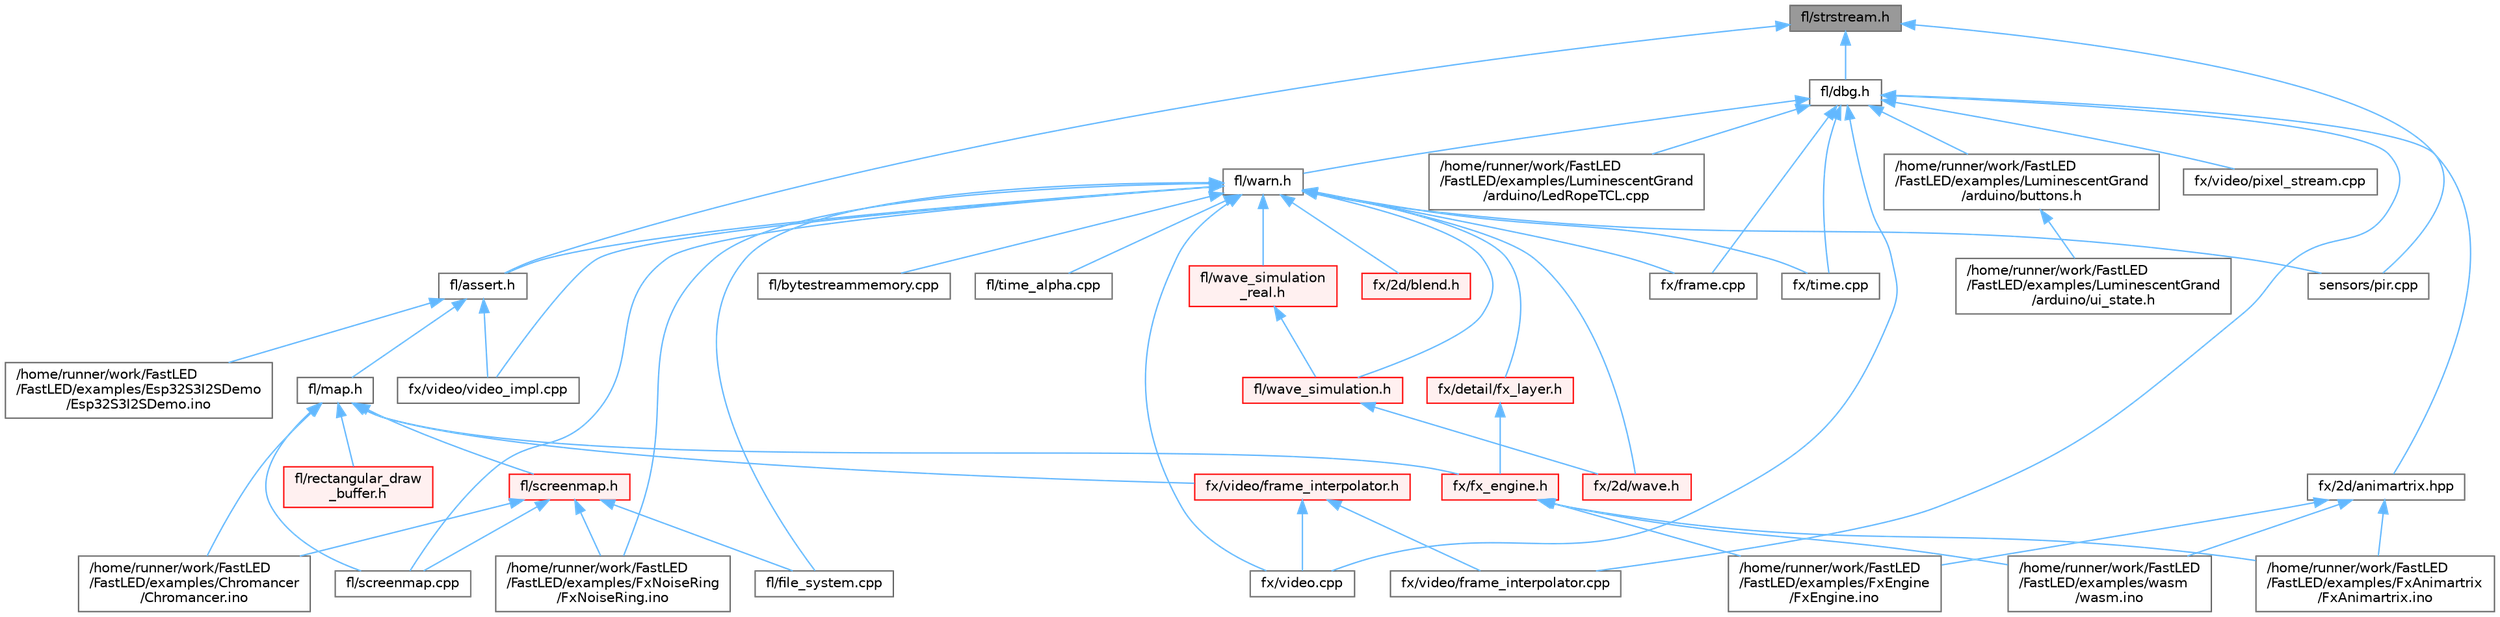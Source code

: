 digraph "fl/strstream.h"
{
 // INTERACTIVE_SVG=YES
 // LATEX_PDF_SIZE
  bgcolor="transparent";
  edge [fontname=Helvetica,fontsize=10,labelfontname=Helvetica,labelfontsize=10];
  node [fontname=Helvetica,fontsize=10,shape=box,height=0.2,width=0.4];
  Node1 [id="Node000001",label="fl/strstream.h",height=0.2,width=0.4,color="gray40", fillcolor="grey60", style="filled", fontcolor="black",tooltip=" "];
  Node1 -> Node2 [id="edge1_Node000001_Node000002",dir="back",color="steelblue1",style="solid",tooltip=" "];
  Node2 [id="Node000002",label="fl/assert.h",height=0.2,width=0.4,color="grey40", fillcolor="white", style="filled",URL="$dc/da7/assert_8h.html",tooltip=" "];
  Node2 -> Node3 [id="edge2_Node000002_Node000003",dir="back",color="steelblue1",style="solid",tooltip=" "];
  Node3 [id="Node000003",label="/home/runner/work/FastLED\l/FastLED/examples/Esp32S3I2SDemo\l/Esp32S3I2SDemo.ino",height=0.2,width=0.4,color="grey40", fillcolor="white", style="filled",URL="$db/de9/_esp32_s3_i2_s_demo_8ino.html",tooltip=" "];
  Node2 -> Node4 [id="edge3_Node000002_Node000004",dir="back",color="steelblue1",style="solid",tooltip=" "];
  Node4 [id="Node000004",label="fl/map.h",height=0.2,width=0.4,color="grey40", fillcolor="white", style="filled",URL="$dc/db7/map_8h.html",tooltip=" "];
  Node4 -> Node5 [id="edge4_Node000004_Node000005",dir="back",color="steelblue1",style="solid",tooltip=" "];
  Node5 [id="Node000005",label="/home/runner/work/FastLED\l/FastLED/examples/Chromancer\l/Chromancer.ino",height=0.2,width=0.4,color="grey40", fillcolor="white", style="filled",URL="$d1/ddb/_chromancer_8ino.html",tooltip=" "];
  Node4 -> Node6 [id="edge5_Node000004_Node000006",dir="back",color="steelblue1",style="solid",tooltip=" "];
  Node6 [id="Node000006",label="fl/rectangular_draw\l_buffer.h",height=0.2,width=0.4,color="red", fillcolor="#FFF0F0", style="filled",URL="$d9/df3/rectangular__draw__buffer_8h.html",tooltip=" "];
  Node4 -> Node8 [id="edge6_Node000004_Node000008",dir="back",color="steelblue1",style="solid",tooltip=" "];
  Node8 [id="Node000008",label="fl/screenmap.cpp",height=0.2,width=0.4,color="grey40", fillcolor="white", style="filled",URL="$d9/d6f/screenmap_8cpp.html",tooltip=" "];
  Node4 -> Node9 [id="edge7_Node000004_Node000009",dir="back",color="steelblue1",style="solid",tooltip=" "];
  Node9 [id="Node000009",label="fl/screenmap.h",height=0.2,width=0.4,color="red", fillcolor="#FFF0F0", style="filled",URL="$d7/d0d/fl_2screenmap_8h.html",tooltip=" "];
  Node9 -> Node5 [id="edge8_Node000009_Node000005",dir="back",color="steelblue1",style="solid",tooltip=" "];
  Node9 -> Node11 [id="edge9_Node000009_Node000011",dir="back",color="steelblue1",style="solid",tooltip=" "];
  Node11 [id="Node000011",label="/home/runner/work/FastLED\l/FastLED/examples/FxNoiseRing\l/FxNoiseRing.ino",height=0.2,width=0.4,color="grey40", fillcolor="white", style="filled",URL="$d3/dac/_fx_noise_ring_8ino.html",tooltip=" "];
  Node9 -> Node133 [id="edge10_Node000009_Node000133",dir="back",color="steelblue1",style="solid",tooltip=" "];
  Node133 [id="Node000133",label="fl/file_system.cpp",height=0.2,width=0.4,color="grey40", fillcolor="white", style="filled",URL="$d4/d37/file__system_8cpp.html",tooltip=" "];
  Node9 -> Node8 [id="edge11_Node000009_Node000008",dir="back",color="steelblue1",style="solid",tooltip=" "];
  Node4 -> Node136 [id="edge12_Node000004_Node000136",dir="back",color="steelblue1",style="solid",tooltip=" "];
  Node136 [id="Node000136",label="fx/fx_engine.h",height=0.2,width=0.4,color="red", fillcolor="#FFF0F0", style="filled",URL="$d9/d3c/fx__engine_8h.html",tooltip=" "];
  Node136 -> Node41 [id="edge13_Node000136_Node000041",dir="back",color="steelblue1",style="solid",tooltip=" "];
  Node41 [id="Node000041",label="/home/runner/work/FastLED\l/FastLED/examples/FxAnimartrix\l/FxAnimartrix.ino",height=0.2,width=0.4,color="grey40", fillcolor="white", style="filled",URL="$dd/d96/_fx_animartrix_8ino.html",tooltip=" "];
  Node136 -> Node44 [id="edge14_Node000136_Node000044",dir="back",color="steelblue1",style="solid",tooltip=" "];
  Node44 [id="Node000044",label="/home/runner/work/FastLED\l/FastLED/examples/FxEngine\l/FxEngine.ino",height=0.2,width=0.4,color="grey40", fillcolor="white", style="filled",URL="$d6/d35/_fx_engine_8ino.html",tooltip="Demonstrates how to use the FxEngine to switch between different effects on a 2D LED matrix."];
  Node136 -> Node78 [id="edge15_Node000136_Node000078",dir="back",color="steelblue1",style="solid",tooltip=" "];
  Node78 [id="Node000078",label="/home/runner/work/FastLED\l/FastLED/examples/wasm\l/wasm.ino",height=0.2,width=0.4,color="grey40", fillcolor="white", style="filled",URL="$d7/dd3/wasm_8ino.html",tooltip="Demonstrates an advanced ino file with multiple effects and UI elements."];
  Node4 -> Node138 [id="edge16_Node000004_Node000138",dir="back",color="steelblue1",style="solid",tooltip=" "];
  Node138 [id="Node000138",label="fx/video/frame_interpolator.h",height=0.2,width=0.4,color="red", fillcolor="#FFF0F0", style="filled",URL="$d3/dda/frame__interpolator_8h.html",tooltip=" "];
  Node138 -> Node139 [id="edge17_Node000138_Node000139",dir="back",color="steelblue1",style="solid",tooltip=" "];
  Node139 [id="Node000139",label="fx/video.cpp",height=0.2,width=0.4,color="grey40", fillcolor="white", style="filled",URL="$d0/d05/video_8cpp.html",tooltip=" "];
  Node138 -> Node140 [id="edge18_Node000138_Node000140",dir="back",color="steelblue1",style="solid",tooltip=" "];
  Node140 [id="Node000140",label="fx/video/frame_interpolator.cpp",height=0.2,width=0.4,color="grey40", fillcolor="white", style="filled",URL="$d5/da4/frame__interpolator_8cpp.html",tooltip=" "];
  Node2 -> Node142 [id="edge19_Node000002_Node000142",dir="back",color="steelblue1",style="solid",tooltip=" "];
  Node142 [id="Node000142",label="fx/video/video_impl.cpp",height=0.2,width=0.4,color="grey40", fillcolor="white", style="filled",URL="$d0/d7f/video__impl_8cpp.html",tooltip=" "];
  Node1 -> Node143 [id="edge20_Node000001_Node000143",dir="back",color="steelblue1",style="solid",tooltip=" "];
  Node143 [id="Node000143",label="fl/dbg.h",height=0.2,width=0.4,color="grey40", fillcolor="white", style="filled",URL="$d6/d01/dbg_8h.html",tooltip=" "];
  Node143 -> Node14 [id="edge21_Node000143_Node000014",dir="back",color="steelblue1",style="solid",tooltip=" "];
  Node14 [id="Node000014",label="/home/runner/work/FastLED\l/FastLED/examples/LuminescentGrand\l/arduino/LedRopeTCL.cpp",height=0.2,width=0.4,color="grey40", fillcolor="white", style="filled",URL="$d6/dc9/_led_rope_t_c_l_8cpp.html",tooltip=" "];
  Node143 -> Node144 [id="edge22_Node000143_Node000144",dir="back",color="steelblue1",style="solid",tooltip=" "];
  Node144 [id="Node000144",label="/home/runner/work/FastLED\l/FastLED/examples/LuminescentGrand\l/arduino/buttons.h",height=0.2,width=0.4,color="grey40", fillcolor="white", style="filled",URL="$de/d05/buttons_8h.html",tooltip=" "];
  Node144 -> Node145 [id="edge23_Node000144_Node000145",dir="back",color="steelblue1",style="solid",tooltip=" "];
  Node145 [id="Node000145",label="/home/runner/work/FastLED\l/FastLED/examples/LuminescentGrand\l/arduino/ui_state.h",height=0.2,width=0.4,color="grey40", fillcolor="white", style="filled",URL="$d9/da7/ui__state_8h.html",tooltip=" "];
  Node143 -> Node146 [id="edge24_Node000143_Node000146",dir="back",color="steelblue1",style="solid",tooltip=" "];
  Node146 [id="Node000146",label="fl/warn.h",height=0.2,width=0.4,color="grey40", fillcolor="white", style="filled",URL="$de/d77/warn_8h.html",tooltip=" "];
  Node146 -> Node11 [id="edge25_Node000146_Node000011",dir="back",color="steelblue1",style="solid",tooltip=" "];
  Node146 -> Node2 [id="edge26_Node000146_Node000002",dir="back",color="steelblue1",style="solid",tooltip=" "];
  Node146 -> Node147 [id="edge27_Node000146_Node000147",dir="back",color="steelblue1",style="solid",tooltip=" "];
  Node147 [id="Node000147",label="fl/bytestreammemory.cpp",height=0.2,width=0.4,color="grey40", fillcolor="white", style="filled",URL="$de/d95/bytestreammemory_8cpp.html",tooltip=" "];
  Node146 -> Node133 [id="edge28_Node000146_Node000133",dir="back",color="steelblue1",style="solid",tooltip=" "];
  Node146 -> Node8 [id="edge29_Node000146_Node000008",dir="back",color="steelblue1",style="solid",tooltip=" "];
  Node146 -> Node148 [id="edge30_Node000146_Node000148",dir="back",color="steelblue1",style="solid",tooltip=" "];
  Node148 [id="Node000148",label="fl/time_alpha.cpp",height=0.2,width=0.4,color="grey40", fillcolor="white", style="filled",URL="$d6/d07/time__alpha_8cpp.html",tooltip=" "];
  Node146 -> Node149 [id="edge31_Node000146_Node000149",dir="back",color="steelblue1",style="solid",tooltip=" "];
  Node149 [id="Node000149",label="fl/wave_simulation.h",height=0.2,width=0.4,color="red", fillcolor="#FFF0F0", style="filled",URL="$dc/d36/wave__simulation_8h.html",tooltip=" "];
  Node149 -> Node86 [id="edge32_Node000149_Node000086",dir="back",color="steelblue1",style="solid",tooltip=" "];
  Node86 [id="Node000086",label="fx/2d/wave.h",height=0.2,width=0.4,color="red", fillcolor="#FFF0F0", style="filled",URL="$dc/d61/wave_8h.html",tooltip=" "];
  Node146 -> Node151 [id="edge33_Node000146_Node000151",dir="back",color="steelblue1",style="solid",tooltip=" "];
  Node151 [id="Node000151",label="fl/wave_simulation\l_real.h",height=0.2,width=0.4,color="red", fillcolor="#FFF0F0", style="filled",URL="$dd/d8e/wave__simulation__real_8h.html",tooltip=" "];
  Node151 -> Node149 [id="edge34_Node000151_Node000149",dir="back",color="steelblue1",style="solid",tooltip=" "];
  Node146 -> Node153 [id="edge35_Node000146_Node000153",dir="back",color="steelblue1",style="solid",tooltip=" "];
  Node153 [id="Node000153",label="fx/2d/blend.h",height=0.2,width=0.4,color="red", fillcolor="#FFF0F0", style="filled",URL="$d8/d4e/blend_8h.html",tooltip=" "];
  Node146 -> Node86 [id="edge36_Node000146_Node000086",dir="back",color="steelblue1",style="solid",tooltip=" "];
  Node146 -> Node154 [id="edge37_Node000146_Node000154",dir="back",color="steelblue1",style="solid",tooltip=" "];
  Node154 [id="Node000154",label="fx/detail/fx_layer.h",height=0.2,width=0.4,color="red", fillcolor="#FFF0F0", style="filled",URL="$d7/d2f/fx__layer_8h.html",tooltip=" "];
  Node154 -> Node136 [id="edge38_Node000154_Node000136",dir="back",color="steelblue1",style="solid",tooltip=" "];
  Node146 -> Node156 [id="edge39_Node000146_Node000156",dir="back",color="steelblue1",style="solid",tooltip=" "];
  Node156 [id="Node000156",label="fx/frame.cpp",height=0.2,width=0.4,color="grey40", fillcolor="white", style="filled",URL="$da/d14/frame_8cpp.html",tooltip=" "];
  Node146 -> Node157 [id="edge40_Node000146_Node000157",dir="back",color="steelblue1",style="solid",tooltip=" "];
  Node157 [id="Node000157",label="fx/time.cpp",height=0.2,width=0.4,color="grey40", fillcolor="white", style="filled",URL="$de/daf/time_8cpp.html",tooltip=" "];
  Node146 -> Node139 [id="edge41_Node000146_Node000139",dir="back",color="steelblue1",style="solid",tooltip=" "];
  Node146 -> Node142 [id="edge42_Node000146_Node000142",dir="back",color="steelblue1",style="solid",tooltip=" "];
  Node146 -> Node96 [id="edge43_Node000146_Node000096",dir="back",color="steelblue1",style="solid",tooltip=" "];
  Node96 [id="Node000096",label="sensors/pir.cpp",height=0.2,width=0.4,color="grey40", fillcolor="white", style="filled",URL="$d2/da7/pir_8cpp.html",tooltip=" "];
  Node143 -> Node158 [id="edge44_Node000143_Node000158",dir="back",color="steelblue1",style="solid",tooltip=" "];
  Node158 [id="Node000158",label="fx/2d/animartrix.hpp",height=0.2,width=0.4,color="grey40", fillcolor="white", style="filled",URL="$d3/dc3/animartrix_8hpp.html",tooltip=" "];
  Node158 -> Node41 [id="edge45_Node000158_Node000041",dir="back",color="steelblue1",style="solid",tooltip=" "];
  Node158 -> Node44 [id="edge46_Node000158_Node000044",dir="back",color="steelblue1",style="solid",tooltip=" "];
  Node158 -> Node78 [id="edge47_Node000158_Node000078",dir="back",color="steelblue1",style="solid",tooltip=" "];
  Node143 -> Node156 [id="edge48_Node000143_Node000156",dir="back",color="steelblue1",style="solid",tooltip=" "];
  Node143 -> Node157 [id="edge49_Node000143_Node000157",dir="back",color="steelblue1",style="solid",tooltip=" "];
  Node143 -> Node139 [id="edge50_Node000143_Node000139",dir="back",color="steelblue1",style="solid",tooltip=" "];
  Node143 -> Node140 [id="edge51_Node000143_Node000140",dir="back",color="steelblue1",style="solid",tooltip=" "];
  Node143 -> Node159 [id="edge52_Node000143_Node000159",dir="back",color="steelblue1",style="solid",tooltip=" "];
  Node159 [id="Node000159",label="fx/video/pixel_stream.cpp",height=0.2,width=0.4,color="grey40", fillcolor="white", style="filled",URL="$da/d7a/pixel__stream_8cpp.html",tooltip=" "];
  Node1 -> Node96 [id="edge53_Node000001_Node000096",dir="back",color="steelblue1",style="solid",tooltip=" "];
}
